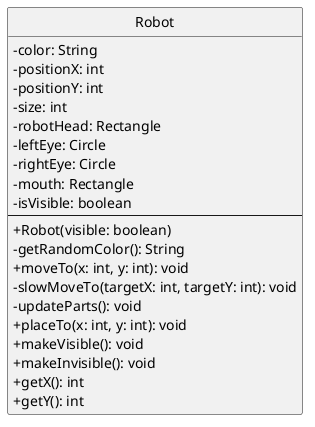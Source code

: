 ' Generated by UML Generator
' Encoded: VLBBJiCm4BpxAtnC5IfnpgceGg8799GYr1mTPqbMjRsHlGaKnBzZ9wLKGU9YQsPd7xFs9h3oF5WZmX5ThxooKXiLmXspntfWs6boU_m0UIiwR41gzDg049DAbbGJoqyXvLgJ8L_8VSnpRI9w2iX8xb18T7pDL1ScnCeNu5En1r1D8KlGh5mR6qNUm2lVdw9kE_TEKcox9MTfu6wHYk450zOc2ciY0yebTXsFV1ez6nVXLOgtmALo3TbjyfIjhbpbbaPufknzclf6dgOxAaR2Pd9awErnriJLnag7it96rL8_z8rYU8gl4B9VEk-Dql_roQqwmjbRjg1tRlmRI9CaFEywmUe7VWcn0TV4N_0D
' URL: http://www.plantuml.com/plantuml/uml/VLBBJiCm4BpxAtnC5IfnpgceGg8799GYr1mTPqbMjRsHlGaKnBzZ9wLKGU9YQsPd7xFs9h3oF5WZmX5ThxooKXiLmXspntfWs6boU_m0UIiwR41gzDg049DAbbGJoqyXvLgJ8L_8VSnpRI9w2iX8xb18T7pDL1ScnCeNu5En1r1D8KlGh5mR6qNUm2lVdw9kE_TEKcox9MTfu6wHYk450zOc2ciY0yebTXsFV1ez6nVXLOgtmALo3TbjyfIjhbpbbaPufknzclf6dgOxAaR2Pd9awErnriJLnag7it96rL8_z8rYU8gl4B9VEk-Dql_roQqwmjbRjg1tRlmRI9CaFEywmUe7VWcn0TV4N_0D
' Generated on: 2025-10-10T23:41:04.547879100

@startuml
skinparam classAttributeIconSize 0
hide circle

class Robot {
  -color: String
  -positionX: int
  -positionY: int
  -size: int
  -robotHead: Rectangle
  -leftEye: Circle
  -rightEye: Circle
  -mouth: Rectangle
  -isVisible: boolean
  --
  +Robot(visible: boolean)
  -getRandomColor(): String
  +moveTo(x: int, y: int): void
  -slowMoveTo(targetX: int, targetY: int): void
  -updateParts(): void
  +placeTo(x: int, y: int): void
  +makeVisible(): void
  +makeInvisible(): void
  +getX(): int
  +getY(): int
}

@enduml